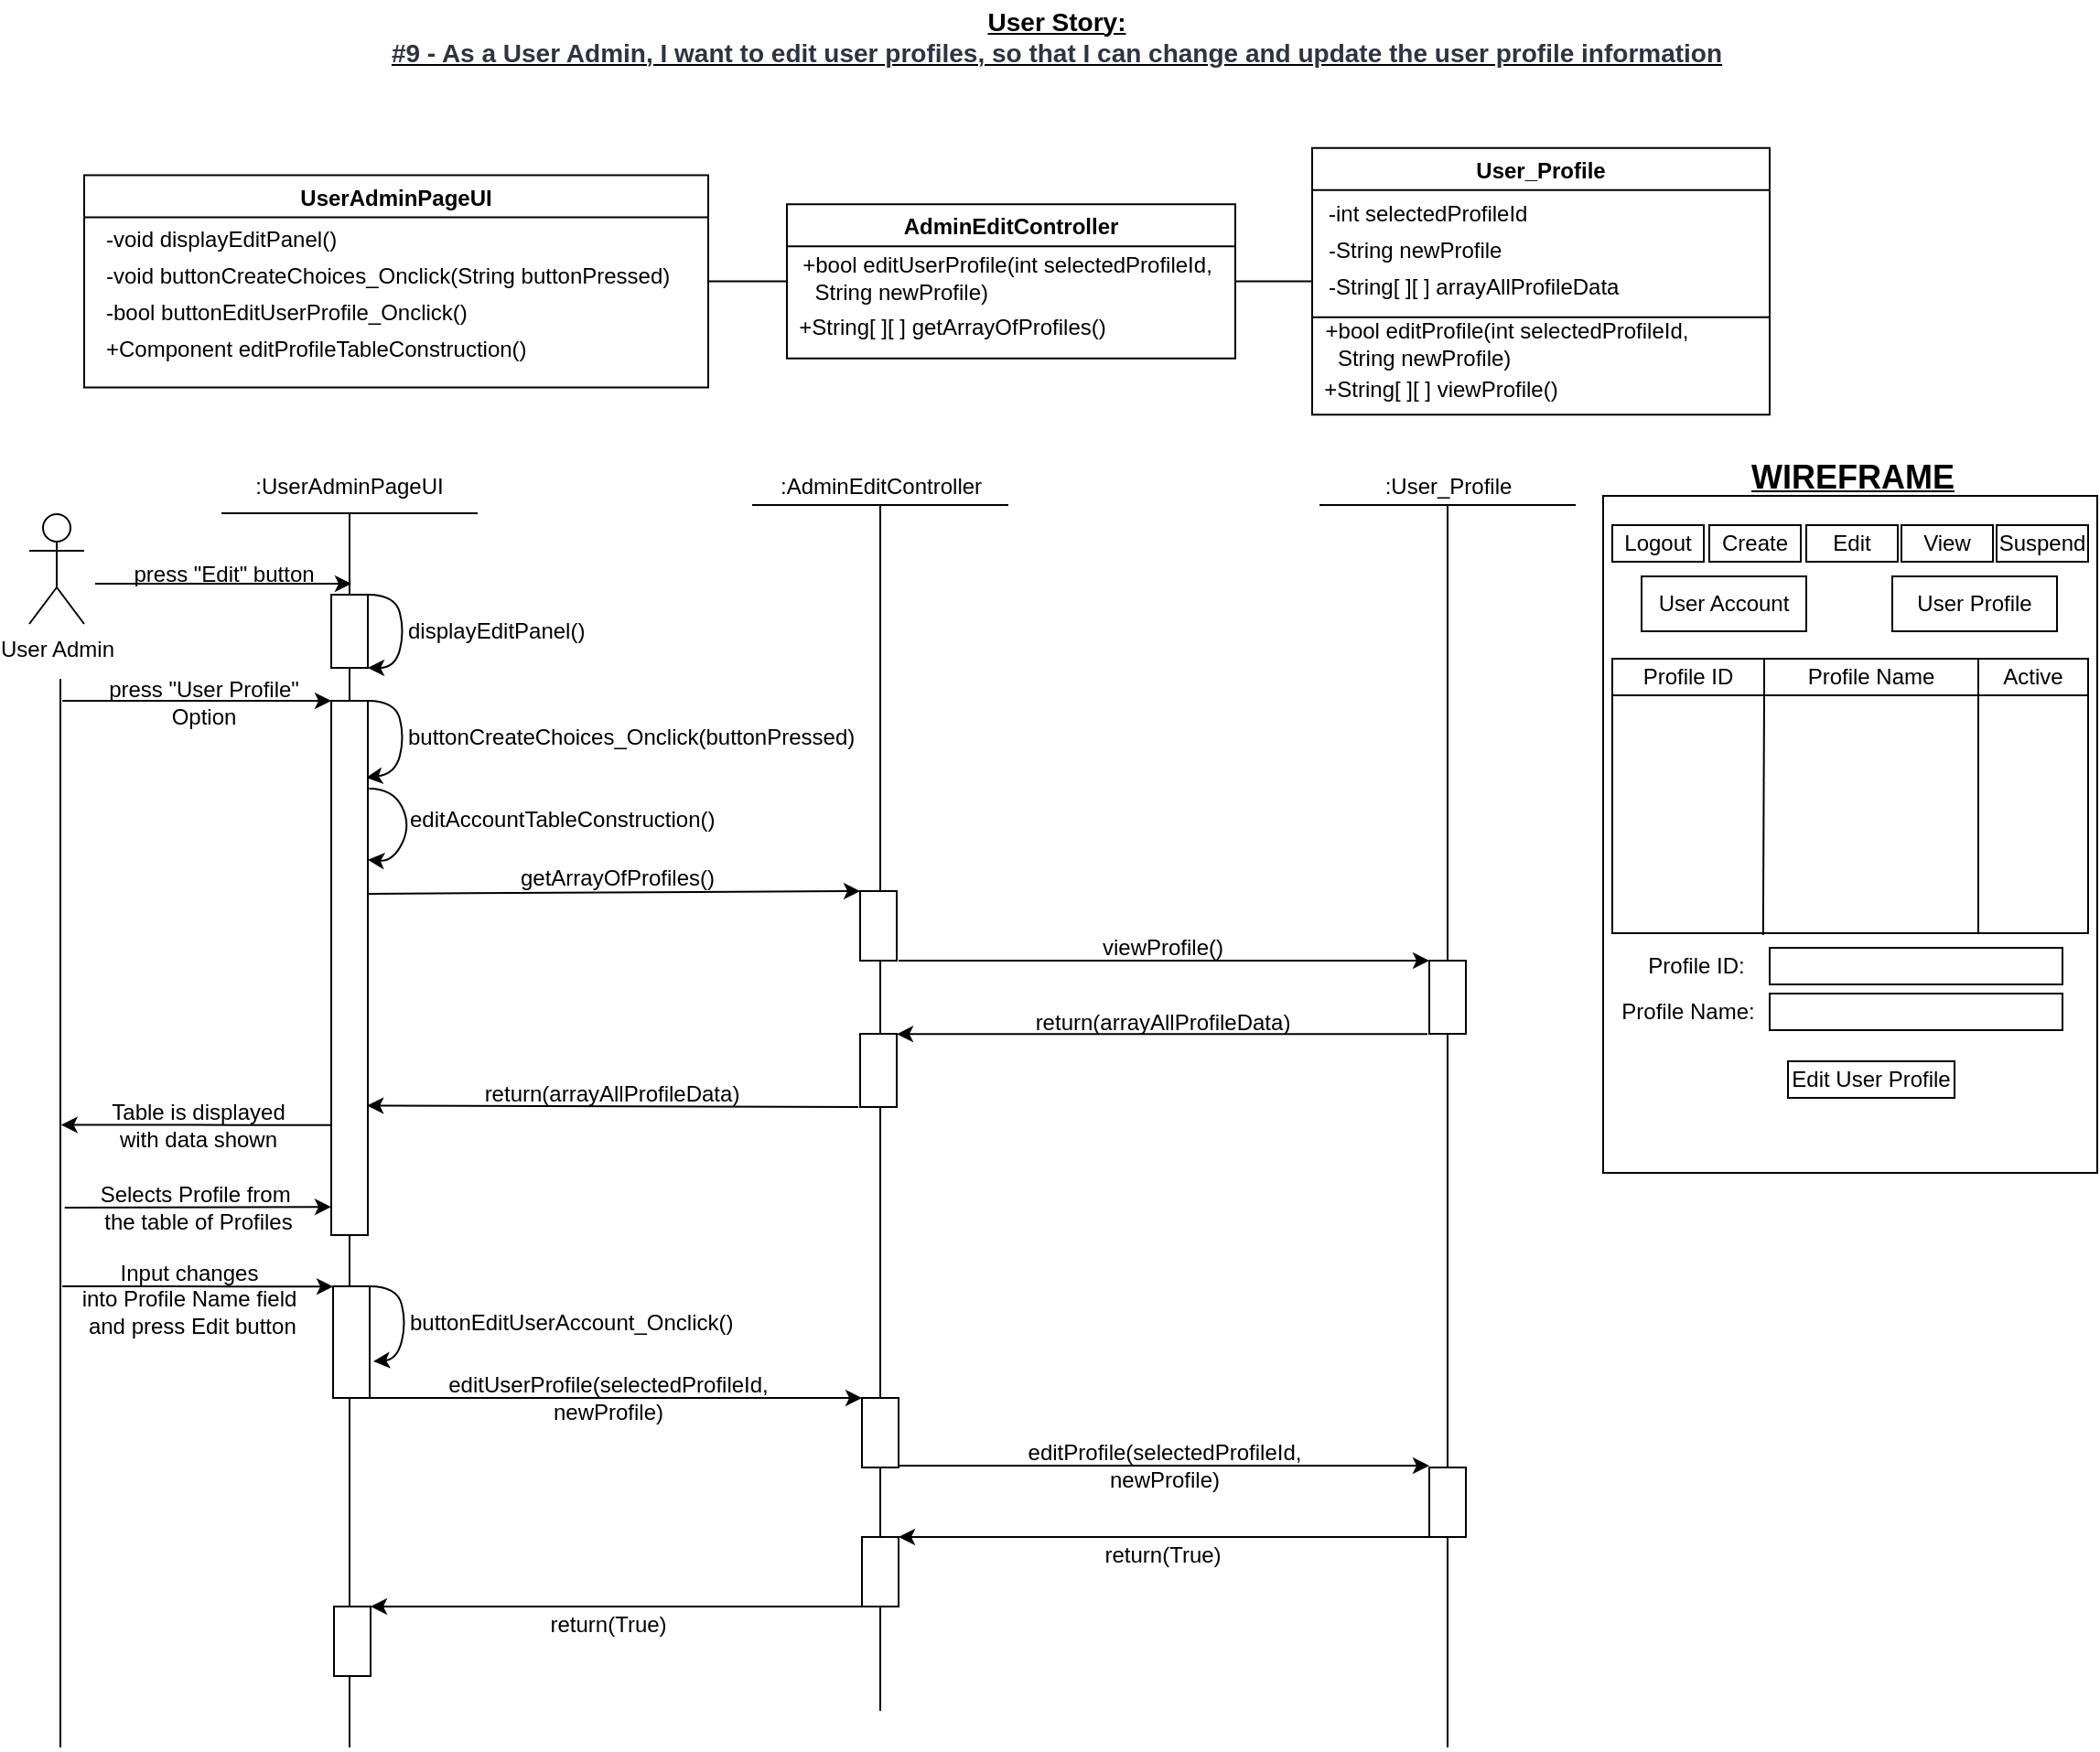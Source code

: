 <mxfile version="17.4.2" type="device"><diagram id="1YwtTbQ3Z7pTjlXF4-N0" name="Page-1"><mxGraphModel dx="1342" dy="905" grid="1" gridSize="10" guides="1" tooltips="1" connect="1" arrows="1" fold="1" page="1" pageScale="1" pageWidth="1169" pageHeight="827" math="0" shadow="0"><root><mxCell id="0"/><mxCell id="1" parent="0"/><mxCell id="haLUxBjH6cShnl7Ug6Ql-109" value="" style="rounded=0;whiteSpace=wrap;html=1;" parent="1" vertex="1"><mxGeometry x="882" y="296" width="270" height="370" as="geometry"/></mxCell><mxCell id="3snV8VC3OuR5L-uNEUc_-36" value="" style="rounded=0;whiteSpace=wrap;html=1;labelBackgroundColor=#FFFFFF;fillColor=none;" parent="1" vertex="1"><mxGeometry x="887" y="385" width="260" height="150" as="geometry"/></mxCell><mxCell id="haLUxBjH6cShnl7Ug6Ql-2" value="UserAdminPageUI" style="swimlane;" parent="1" vertex="1"><mxGeometry x="52" y="120.75" width="341" height="116" as="geometry"/></mxCell><mxCell id="haLUxBjH6cShnl7Ug6Ql-16" value="-void displayEditPanel()" style="text;html=1;align=left;verticalAlign=middle;resizable=0;points=[];autosize=1;strokeColor=none;fillColor=none;" parent="haLUxBjH6cShnl7Ug6Ql-2" vertex="1"><mxGeometry x="10" y="24.75" width="140" height="20" as="geometry"/></mxCell><mxCell id="haLUxBjH6cShnl7Ug6Ql-19" value="+Component editProfileTableConstruction()" style="text;html=1;align=left;verticalAlign=middle;resizable=0;points=[];autosize=1;strokeColor=none;fillColor=none;" parent="haLUxBjH6cShnl7Ug6Ql-2" vertex="1"><mxGeometry x="10" y="84.75" width="250" height="20" as="geometry"/></mxCell><mxCell id="haLUxBjH6cShnl7Ug6Ql-8" value="-void buttonCreateChoices_Onclick(String buttonPressed)" style="text;html=1;align=left;verticalAlign=middle;resizable=0;points=[];autosize=1;strokeColor=none;fillColor=none;" parent="haLUxBjH6cShnl7Ug6Ql-2" vertex="1"><mxGeometry x="10" y="44.75" width="320" height="20" as="geometry"/></mxCell><mxCell id="5boBGRs_CYiOxULvytWP-1" value="-bool buttonEditUserProfile_Onclick()" style="text;html=1;align=left;verticalAlign=middle;resizable=0;points=[];autosize=1;strokeColor=none;fillColor=none;" parent="haLUxBjH6cShnl7Ug6Ql-2" vertex="1"><mxGeometry x="10" y="64.75" width="210" height="20" as="geometry"/></mxCell><mxCell id="haLUxBjH6cShnl7Ug6Ql-3" value="AdminEditController" style="swimlane;startSize=23;" parent="1" vertex="1"><mxGeometry x="436" y="136.62" width="245" height="84.25" as="geometry"/></mxCell><mxCell id="haLUxBjH6cShnl7Ug6Ql-6" value="&lt;div style=&quot;text-align: left&quot;&gt;&lt;span&gt;+bool editUserProfile(&lt;/span&gt;&lt;span&gt;int selectedProfileId,&lt;/span&gt;&lt;/div&gt;&lt;div style=&quot;text-align: left&quot;&gt;&lt;span&gt;&amp;nbsp; String newProfile&lt;/span&gt;&lt;span&gt;)&lt;/span&gt;&lt;/div&gt;" style="text;html=1;align=center;verticalAlign=middle;resizable=0;points=[];autosize=1;strokeColor=none;fillColor=none;" parent="haLUxBjH6cShnl7Ug6Ql-3" vertex="1"><mxGeometry y="25.25" width="240" height="30" as="geometry"/></mxCell><mxCell id="LX7pltbs_5qKsJnEepeX-21" value="&lt;div style=&quot;text-align: left&quot;&gt;&lt;span&gt;+String[ ][ ] getArrayOfProfiles()&lt;/span&gt;&lt;/div&gt;" style="text;html=1;align=center;verticalAlign=middle;resizable=0;points=[];autosize=1;strokeColor=none;fillColor=none;" vertex="1" parent="haLUxBjH6cShnl7Ug6Ql-3"><mxGeometry y="57.13" width="180" height="20" as="geometry"/></mxCell><mxCell id="haLUxBjH6cShnl7Ug6Ql-4" value="User_Profile" style="swimlane;" parent="1" vertex="1"><mxGeometry x="723" y="105.88" width="250" height="145.75" as="geometry"/></mxCell><mxCell id="haLUxBjH6cShnl7Ug6Ql-22" value="-String newProfile" style="text;html=1;align=left;verticalAlign=middle;resizable=0;points=[];autosize=1;strokeColor=none;fillColor=none;" parent="haLUxBjH6cShnl7Ug6Ql-4" vertex="1"><mxGeometry x="7" y="46" width="110" height="20" as="geometry"/></mxCell><mxCell id="haLUxBjH6cShnl7Ug6Ql-23" value="" style="endArrow=none;html=1;rounded=0;" parent="haLUxBjH6cShnl7Ug6Ql-4" edge="1"><mxGeometry width="50" height="50" relative="1" as="geometry"><mxPoint y="92.5" as="sourcePoint"/><mxPoint x="250" y="92.5" as="targetPoint"/></mxGeometry></mxCell><mxCell id="3snV8VC3OuR5L-uNEUc_-46" value="&lt;div style=&quot;text-align: left&quot;&gt;&lt;span&gt;+bool editProfile(int selectedProfileId,&lt;/span&gt;&lt;/div&gt;&lt;div style=&quot;text-align: left&quot;&gt;&lt;span&gt;&amp;nbsp; String newProfile&lt;/span&gt;&lt;span&gt;)&lt;/span&gt;&lt;/div&gt;" style="text;html=1;align=center;verticalAlign=middle;resizable=0;points=[];autosize=1;strokeColor=none;fillColor=none;" parent="haLUxBjH6cShnl7Ug6Ql-4" vertex="1"><mxGeometry x="1" y="92.5" width="210" height="30" as="geometry"/></mxCell><mxCell id="3snV8VC3OuR5L-uNEUc_-48" value="-int selectedProfileId" style="text;html=1;align=left;verticalAlign=middle;resizable=0;points=[];autosize=1;strokeColor=none;fillColor=none;" parent="haLUxBjH6cShnl7Ug6Ql-4" vertex="1"><mxGeometry x="7" y="26" width="120" height="20" as="geometry"/></mxCell><mxCell id="LX7pltbs_5qKsJnEepeX-19" value="-String[ ][ ] arrayAllProfileData" style="text;html=1;align=left;verticalAlign=middle;resizable=0;points=[];autosize=1;strokeColor=none;fillColor=none;" vertex="1" parent="haLUxBjH6cShnl7Ug6Ql-4"><mxGeometry x="7" y="66.25" width="170" height="20" as="geometry"/></mxCell><mxCell id="LX7pltbs_5qKsJnEepeX-22" value="&lt;div style=&quot;text-align: left&quot;&gt;+String[ ][ ] viewProfile()&lt;/div&gt;" style="text;html=1;align=center;verticalAlign=middle;resizable=0;points=[];autosize=1;strokeColor=none;fillColor=none;" vertex="1" parent="haLUxBjH6cShnl7Ug6Ql-4"><mxGeometry y="122.5" width="140" height="20" as="geometry"/></mxCell><mxCell id="haLUxBjH6cShnl7Ug6Ql-25" value="" style="endArrow=none;html=1;rounded=0;exitX=1;exitY=0.5;exitDx=0;exitDy=0;entryX=0;entryY=0.5;entryDx=0;entryDy=0;" parent="1" source="haLUxBjH6cShnl7Ug6Ql-2" target="haLUxBjH6cShnl7Ug6Ql-3" edge="1"><mxGeometry width="50" height="50" relative="1" as="geometry"><mxPoint x="567" y="406" as="sourcePoint"/><mxPoint x="617" y="356" as="targetPoint"/></mxGeometry></mxCell><mxCell id="haLUxBjH6cShnl7Ug6Ql-26" value="" style="endArrow=none;html=1;rounded=0;entryX=0;entryY=0.5;entryDx=0;entryDy=0;exitX=1;exitY=0.5;exitDx=0;exitDy=0;" parent="1" source="haLUxBjH6cShnl7Ug6Ql-3" target="haLUxBjH6cShnl7Ug6Ql-4" edge="1"><mxGeometry width="50" height="50" relative="1" as="geometry"><mxPoint x="567" y="226" as="sourcePoint"/><mxPoint x="567" y="256" as="targetPoint"/></mxGeometry></mxCell><mxCell id="haLUxBjH6cShnl7Ug6Ql-70" style="edgeStyle=orthogonalEdgeStyle;rounded=0;orthogonalLoop=1;jettySize=auto;html=1;entryX=0;entryY=0;entryDx=0;entryDy=0;" parent="1" edge="1"><mxGeometry relative="1" as="geometry"><mxPoint x="198" y="344" as="targetPoint"/><Array as="points"><mxPoint x="108" y="344"/><mxPoint x="108" y="344"/></Array><mxPoint x="58" y="344" as="sourcePoint"/></mxGeometry></mxCell><mxCell id="haLUxBjH6cShnl7Ug6Ql-27" value="User Admin" style="shape=umlActor;verticalLabelPosition=bottom;verticalAlign=top;html=1;outlineConnect=0;" parent="1" vertex="1"><mxGeometry x="22" y="306" width="30" height="60" as="geometry"/></mxCell><mxCell id="haLUxBjH6cShnl7Ug6Ql-29" value=":UserAdminPageUI" style="text;html=1;strokeColor=none;fillColor=none;align=center;verticalAlign=middle;whiteSpace=wrap;rounded=0;" parent="1" vertex="1"><mxGeometry x="167" y="276" width="60" height="30" as="geometry"/></mxCell><mxCell id="haLUxBjH6cShnl7Ug6Ql-30" value=":AdminEditController" style="text;html=1;align=center;verticalAlign=middle;resizable=0;points=[];autosize=1;strokeColor=none;fillColor=none;" parent="1" vertex="1"><mxGeometry x="422" y="281" width="130" height="20" as="geometry"/></mxCell><mxCell id="haLUxBjH6cShnl7Ug6Ql-31" value=":User_Profile" style="text;html=1;align=center;verticalAlign=middle;resizable=0;points=[];autosize=1;strokeColor=none;fillColor=none;" parent="1" vertex="1"><mxGeometry x="757" y="281" width="80" height="20" as="geometry"/></mxCell><mxCell id="haLUxBjH6cShnl7Ug6Ql-32" value="" style="endArrow=none;html=1;rounded=0;" parent="1" edge="1"><mxGeometry width="50" height="50" relative="1" as="geometry"><mxPoint x="127" y="305.52" as="sourcePoint"/><mxPoint x="267" y="305.52" as="targetPoint"/></mxGeometry></mxCell><mxCell id="haLUxBjH6cShnl7Ug6Ql-33" value="" style="endArrow=none;html=1;rounded=0;" parent="1" edge="1"><mxGeometry width="50" height="50" relative="1" as="geometry"><mxPoint x="417" y="301" as="sourcePoint"/><mxPoint x="557" y="301" as="targetPoint"/></mxGeometry></mxCell><mxCell id="haLUxBjH6cShnl7Ug6Ql-34" value="" style="endArrow=none;html=1;rounded=0;" parent="1" edge="1"><mxGeometry width="50" height="50" relative="1" as="geometry"><mxPoint x="727" y="301" as="sourcePoint"/><mxPoint x="867" y="301" as="targetPoint"/></mxGeometry></mxCell><mxCell id="haLUxBjH6cShnl7Ug6Ql-48" value="" style="endArrow=none;html=1;rounded=0;startArrow=none;entryX=0.5;entryY=1;entryDx=0;entryDy=0;entryPerimeter=0;" parent="1" source="3snV8VC3OuR5L-uNEUc_-21" target="haLUxBjH6cShnl7Ug6Ql-30" edge="1"><mxGeometry width="50" height="50" relative="1" as="geometry"><mxPoint x="487" y="1306" as="sourcePoint"/><mxPoint x="485" y="296" as="targetPoint"/></mxGeometry></mxCell><mxCell id="haLUxBjH6cShnl7Ug6Ql-57" value="" style="endArrow=none;html=1;rounded=0;entryX=0.5;entryY=0.982;entryDx=0;entryDy=0;entryPerimeter=0;" parent="1" target="haLUxBjH6cShnl7Ug6Ql-31" edge="1"><mxGeometry width="50" height="50" relative="1" as="geometry"><mxPoint x="797" y="980" as="sourcePoint"/><mxPoint x="797" y="306" as="targetPoint"/></mxGeometry></mxCell><mxCell id="haLUxBjH6cShnl7Ug6Ql-110" value="Logout" style="rounded=0;whiteSpace=wrap;html=1;" parent="1" vertex="1"><mxGeometry x="887" y="312" width="50" height="20" as="geometry"/></mxCell><mxCell id="haLUxBjH6cShnl7Ug6Ql-111" value="Create" style="rounded=0;whiteSpace=wrap;html=1;" parent="1" vertex="1"><mxGeometry x="940" y="312" width="50" height="20" as="geometry"/></mxCell><mxCell id="haLUxBjH6cShnl7Ug6Ql-112" value="Edit&lt;span style=&quot;color: rgba(0 , 0 , 0 , 0) ; font-family: monospace ; font-size: 0px&quot;&gt;%3CmxGraphModel%3E%3Croot%3E%3CmxCell%20id%3D%220%22%2F%3E%3CmxCell%20id%3D%221%22%20parent%3D%220%22%2F%3E%3CmxCell%20id%3D%222%22%20value%3D%22Create%22%20style%3D%22rounded%3D0%3BwhiteSpace%3Dwrap%3Bhtml%3D1%3B%22%20vertex%3D%221%22%20parent%3D%221%22%3E%3CmxGeometry%20x%3D%22966%22%20y%3D%2246%22%20width%3D%2270%22%20height%3D%2220%22%20as%3D%22geometry%22%2F%3E%3C%2FmxCell%3E%3C%2Froot%3E%3C%2FmxGraphModel%3E&lt;/span&gt;" style="rounded=0;whiteSpace=wrap;html=1;" parent="1" vertex="1"><mxGeometry x="993" y="312" width="50" height="20" as="geometry"/></mxCell><mxCell id="haLUxBjH6cShnl7Ug6Ql-115" value="View" style="rounded=0;whiteSpace=wrap;html=1;" parent="1" vertex="1"><mxGeometry x="1045" y="312" width="50" height="20" as="geometry"/></mxCell><mxCell id="haLUxBjH6cShnl7Ug6Ql-116" value="Suspend" style="rounded=0;whiteSpace=wrap;html=1;" parent="1" vertex="1"><mxGeometry x="1097" y="312" width="50" height="20" as="geometry"/></mxCell><mxCell id="haLUxBjH6cShnl7Ug6Ql-117" value="Profile ID:" style="text;html=1;strokeColor=none;fillColor=none;align=center;verticalAlign=middle;whiteSpace=wrap;rounded=0;" parent="1" vertex="1"><mxGeometry x="903" y="538" width="60" height="30" as="geometry"/></mxCell><mxCell id="haLUxBjH6cShnl7Ug6Ql-118" value="Profile Name:" style="text;html=1;strokeColor=none;fillColor=none;align=center;verticalAlign=middle;whiteSpace=wrap;rounded=0;" parent="1" vertex="1"><mxGeometry x="887" y="563" width="83" height="30" as="geometry"/></mxCell><mxCell id="haLUxBjH6cShnl7Ug6Ql-119" value="" style="rounded=0;whiteSpace=wrap;html=1;" parent="1" vertex="1"><mxGeometry x="973" y="543" width="160" height="20" as="geometry"/></mxCell><mxCell id="haLUxBjH6cShnl7Ug6Ql-120" value="" style="rounded=0;whiteSpace=wrap;html=1;" parent="1" vertex="1"><mxGeometry x="973" y="568" width="160" height="20" as="geometry"/></mxCell><mxCell id="haLUxBjH6cShnl7Ug6Ql-123" value="Edit User Profile" style="rounded=0;whiteSpace=wrap;html=1;" parent="1" vertex="1"><mxGeometry x="983" y="605" width="91" height="20" as="geometry"/></mxCell><mxCell id="haLUxBjH6cShnl7Ug6Ql-124" value="&lt;b&gt;&lt;u&gt;&lt;font style=&quot;font-size: 18px&quot;&gt;WIREFRAME&lt;/font&gt;&lt;/u&gt;&lt;/b&gt;" style="text;html=1;align=center;verticalAlign=middle;resizable=0;points=[];autosize=1;strokeColor=none;fillColor=none;" parent="1" vertex="1"><mxGeometry x="953" y="276" width="130" height="20" as="geometry"/></mxCell><mxCell id="wWWZvd4En1-HustH4XMh-6" value="press &quot;Edit&quot; button" style="text;html=1;align=center;verticalAlign=middle;resizable=0;points=[];autosize=1;strokeColor=none;fillColor=none;" parent="1" vertex="1"><mxGeometry x="73" y="329" width="110" height="20" as="geometry"/></mxCell><mxCell id="wWWZvd4En1-HustH4XMh-27" value="" style="endArrow=none;html=1;rounded=0;fontSize=17;" parent="1" edge="1"><mxGeometry width="50" height="50" relative="1" as="geometry"><mxPoint x="197" y="980" as="sourcePoint"/><mxPoint x="197" y="306" as="targetPoint"/></mxGeometry></mxCell><mxCell id="3snV8VC3OuR5L-uNEUc_-1" value="" style="curved=1;endArrow=classic;html=1;rounded=0;entryX=1;entryY=1;entryDx=0;entryDy=0;exitX=1;exitY=0;exitDx=0;exitDy=0;" parent="1" source="3snV8VC3OuR5L-uNEUc_-2" target="3snV8VC3OuR5L-uNEUc_-2" edge="1"><mxGeometry width="50" height="50" relative="1" as="geometry"><mxPoint x="202" y="410" as="sourcePoint"/><mxPoint x="252" y="360" as="targetPoint"/><Array as="points"><mxPoint x="222" y="350"/><mxPoint x="227" y="370"/><mxPoint x="222" y="390"/></Array></mxGeometry></mxCell><mxCell id="3snV8VC3OuR5L-uNEUc_-2" value="" style="rounded=0;whiteSpace=wrap;html=1;" parent="1" vertex="1"><mxGeometry x="187" y="350" width="20" height="40" as="geometry"/></mxCell><mxCell id="3snV8VC3OuR5L-uNEUc_-6" value="displayEditPanel()" style="text;html=1;align=left;verticalAlign=middle;resizable=0;points=[];autosize=1;strokeColor=none;fillColor=none;" parent="1" vertex="1"><mxGeometry x="227" y="360" width="110" height="20" as="geometry"/></mxCell><mxCell id="3snV8VC3OuR5L-uNEUc_-7" style="edgeStyle=orthogonalEdgeStyle;rounded=0;orthogonalLoop=1;jettySize=auto;html=1;entryX=-0.043;entryY=0.372;entryDx=0;entryDy=0;entryPerimeter=0;" parent="1" edge="1"><mxGeometry relative="1" as="geometry"><mxPoint x="187" y="684.624" as="targetPoint"/><Array as="points"><mxPoint x="186.86" y="685"/></Array><mxPoint x="41.36" y="685" as="sourcePoint"/></mxGeometry></mxCell><mxCell id="3snV8VC3OuR5L-uNEUc_-8" value="Selects Profile from&amp;nbsp;&lt;br&gt;the table of Profiles" style="text;html=1;align=center;verticalAlign=middle;resizable=0;points=[];autosize=1;strokeColor=none;fillColor=none;" parent="1" vertex="1"><mxGeometry x="54.36" y="670" width="120" height="30" as="geometry"/></mxCell><mxCell id="3snV8VC3OuR5L-uNEUc_-10" value="" style="curved=1;endArrow=classic;html=1;rounded=0;exitX=1;exitY=0;exitDx=0;exitDy=0;entryX=1.017;entryY=0.318;entryDx=0;entryDy=0;entryPerimeter=0;" parent="1" edge="1"><mxGeometry width="50" height="50" relative="1" as="geometry"><mxPoint x="207.66" y="456" as="sourcePoint"/><mxPoint x="207.0" y="494.856" as="targetPoint"/><Array as="points"><mxPoint x="220.66" y="456"/><mxPoint x="230.66" y="476"/><mxPoint x="220.66" y="496"/></Array></mxGeometry></mxCell><mxCell id="3snV8VC3OuR5L-uNEUc_-12" value="editAccountTableConstruction()" style="text;html=1;align=left;verticalAlign=middle;resizable=0;points=[];autosize=1;strokeColor=none;fillColor=none;" parent="1" vertex="1"><mxGeometry x="227.66" y="463" width="180" height="20" as="geometry"/></mxCell><mxCell id="3snV8VC3OuR5L-uNEUc_-13" style="edgeStyle=orthogonalEdgeStyle;rounded=0;orthogonalLoop=1;jettySize=auto;html=1;entryX=0;entryY=0;entryDx=0;entryDy=0;" parent="1" edge="1"><mxGeometry relative="1" as="geometry"><mxPoint x="188" y="728.18" as="targetPoint"/><Array as="points"><mxPoint x="98" y="728"/></Array><mxPoint x="40" y="728" as="sourcePoint"/></mxGeometry></mxCell><mxCell id="3snV8VC3OuR5L-uNEUc_-14" value="Input changes&lt;br&gt;into Profile Name field&lt;br&gt;&amp;nbsp;and press Edit button" style="text;html=1;align=center;verticalAlign=middle;resizable=0;points=[];autosize=1;strokeColor=none;fillColor=none;" parent="1" vertex="1"><mxGeometry x="43.5" y="710" width="130" height="50" as="geometry"/></mxCell><mxCell id="3snV8VC3OuR5L-uNEUc_-15" value="" style="curved=1;endArrow=classic;html=1;rounded=0;exitX=1;exitY=0;exitDx=0;exitDy=0;" parent="1" source="3snV8VC3OuR5L-uNEUc_-16" edge="1"><mxGeometry width="50" height="50" relative="1" as="geometry"><mxPoint x="203" y="788" as="sourcePoint"/><mxPoint x="210" y="769" as="targetPoint"/><Array as="points"><mxPoint x="223" y="728"/><mxPoint x="228" y="748"/><mxPoint x="223" y="768"/></Array></mxGeometry></mxCell><mxCell id="3snV8VC3OuR5L-uNEUc_-16" value="" style="rounded=0;whiteSpace=wrap;html=1;" parent="1" vertex="1"><mxGeometry x="188" y="728" width="20" height="61" as="geometry"/></mxCell><mxCell id="3snV8VC3OuR5L-uNEUc_-17" value="buttonEditUserAccount_Onclick()" style="text;html=1;align=left;verticalAlign=middle;resizable=0;points=[];autosize=1;strokeColor=none;fillColor=none;" parent="1" vertex="1"><mxGeometry x="228" y="738" width="190" height="20" as="geometry"/></mxCell><mxCell id="3snV8VC3OuR5L-uNEUc_-19" value="" style="endArrow=classic;html=1;rounded=0;" parent="1" edge="1"><mxGeometry width="50" height="50" relative="1" as="geometry"><mxPoint x="205" y="789.0" as="sourcePoint"/><mxPoint x="477" y="789" as="targetPoint"/></mxGeometry></mxCell><mxCell id="3snV8VC3OuR5L-uNEUc_-20" value="editUserProfile(selectedProfileId,&lt;br&gt;newProfile)" style="text;html=1;align=center;verticalAlign=middle;resizable=0;points=[];autosize=1;strokeColor=none;fillColor=none;" parent="1" vertex="1"><mxGeometry x="243" y="774.0" width="190" height="30" as="geometry"/></mxCell><mxCell id="3snV8VC3OuR5L-uNEUc_-21" value="" style="rounded=0;whiteSpace=wrap;html=1;" parent="1" vertex="1"><mxGeometry x="477" y="789" width="20" height="38" as="geometry"/></mxCell><mxCell id="3snV8VC3OuR5L-uNEUc_-22" value="" style="endArrow=none;html=1;rounded=0;startArrow=none;entryX=0.5;entryY=1;entryDx=0;entryDy=0;entryPerimeter=0;" parent="1" target="3snV8VC3OuR5L-uNEUc_-21" edge="1"><mxGeometry width="50" height="50" relative="1" as="geometry"><mxPoint x="487" y="960" as="sourcePoint"/><mxPoint x="487" y="275" as="targetPoint"/></mxGeometry></mxCell><mxCell id="3snV8VC3OuR5L-uNEUc_-23" value="" style="endArrow=classic;html=1;rounded=0;entryX=0;entryY=0;entryDx=0;entryDy=0;" parent="1" edge="1"><mxGeometry width="50" height="50" relative="1" as="geometry"><mxPoint x="497" y="826.0" as="sourcePoint"/><mxPoint x="787" y="826" as="targetPoint"/></mxGeometry></mxCell><mxCell id="3snV8VC3OuR5L-uNEUc_-24" value="editProfile(selectedProfileId,&lt;br&gt;newProfile)" style="text;html=1;align=center;verticalAlign=middle;resizable=0;points=[];autosize=1;strokeColor=none;fillColor=none;" parent="1" vertex="1"><mxGeometry x="562" y="811" width="160" height="30" as="geometry"/></mxCell><mxCell id="3snV8VC3OuR5L-uNEUc_-25" value="" style="rounded=0;whiteSpace=wrap;html=1;" parent="1" vertex="1"><mxGeometry x="787" y="827" width="20" height="38" as="geometry"/></mxCell><mxCell id="3snV8VC3OuR5L-uNEUc_-27" value="" style="endArrow=classic;html=1;rounded=0;exitX=0;exitY=1;exitDx=0;exitDy=0;entryX=1;entryY=0;entryDx=0;entryDy=0;" parent="1" source="3snV8VC3OuR5L-uNEUc_-25" target="3snV8VC3OuR5L-uNEUc_-28" edge="1"><mxGeometry width="50" height="50" relative="1" as="geometry"><mxPoint x="496" y="1061" as="sourcePoint"/><mxPoint x="517" y="1101" as="targetPoint"/></mxGeometry></mxCell><mxCell id="3snV8VC3OuR5L-uNEUc_-28" value="" style="rounded=0;whiteSpace=wrap;html=1;" parent="1" vertex="1"><mxGeometry x="477" y="865" width="20" height="38" as="geometry"/></mxCell><mxCell id="3snV8VC3OuR5L-uNEUc_-29" value="return(True)" style="text;html=1;align=center;verticalAlign=middle;resizable=0;points=[];autosize=1;strokeColor=none;fillColor=none;" parent="1" vertex="1"><mxGeometry x="601" y="865" width="80" height="20" as="geometry"/></mxCell><mxCell id="3snV8VC3OuR5L-uNEUc_-31" value="" style="endArrow=classic;html=1;rounded=0;exitX=0;exitY=1;exitDx=0;exitDy=0;entryX=1;entryY=0;entryDx=0;entryDy=0;" parent="1" source="3snV8VC3OuR5L-uNEUc_-28" target="3snV8VC3OuR5L-uNEUc_-33" edge="1"><mxGeometry width="50" height="50" relative="1" as="geometry"><mxPoint x="467" y="1081" as="sourcePoint"/><mxPoint x="217" y="1078" as="targetPoint"/></mxGeometry></mxCell><mxCell id="3snV8VC3OuR5L-uNEUc_-32" value="return(True)" style="text;html=1;align=center;verticalAlign=middle;resizable=0;points=[];autosize=1;strokeColor=none;fillColor=none;" parent="1" vertex="1"><mxGeometry x="298" y="903" width="80" height="20" as="geometry"/></mxCell><mxCell id="3snV8VC3OuR5L-uNEUc_-33" value="" style="rounded=0;whiteSpace=wrap;html=1;" parent="1" vertex="1"><mxGeometry x="188.5" y="903" width="20" height="38" as="geometry"/></mxCell><mxCell id="3snV8VC3OuR5L-uNEUc_-39" value="Profile ID" style="text;html=1;strokeColor=default;fillColor=none;align=center;verticalAlign=middle;whiteSpace=wrap;rounded=0;labelBackgroundColor=#FFFFFF;" parent="1" vertex="1"><mxGeometry x="887" y="385" width="83" height="20" as="geometry"/></mxCell><mxCell id="3snV8VC3OuR5L-uNEUc_-40" value="Profile Name" style="text;html=1;strokeColor=default;fillColor=none;align=center;verticalAlign=middle;whiteSpace=wrap;rounded=0;labelBackgroundColor=#FFFFFF;" parent="1" vertex="1"><mxGeometry x="970" y="385" width="117" height="20" as="geometry"/></mxCell><mxCell id="3snV8VC3OuR5L-uNEUc_-42" value="Active" style="text;html=1;strokeColor=default;fillColor=none;align=center;verticalAlign=middle;whiteSpace=wrap;rounded=0;labelBackgroundColor=#FFFFFF;" parent="1" vertex="1"><mxGeometry x="1087" y="385" width="60" height="20" as="geometry"/></mxCell><mxCell id="3snV8VC3OuR5L-uNEUc_-43" value="" style="endArrow=none;html=1;rounded=0;entryX=0;entryY=1;entryDx=0;entryDy=0;exitX=0.317;exitY=1.007;exitDx=0;exitDy=0;exitPerimeter=0;" parent="1" source="3snV8VC3OuR5L-uNEUc_-36" target="3snV8VC3OuR5L-uNEUc_-40" edge="1"><mxGeometry width="50" height="50" relative="1" as="geometry"><mxPoint x="947" y="535" as="sourcePoint"/><mxPoint x="953" y="429.17" as="targetPoint"/></mxGeometry></mxCell><mxCell id="3snV8VC3OuR5L-uNEUc_-45" value="" style="endArrow=none;html=1;rounded=0;entryX=0;entryY=1;entryDx=0;entryDy=0;" parent="1" edge="1"><mxGeometry width="50" height="50" relative="1" as="geometry"><mxPoint x="1087.0" y="535" as="sourcePoint"/><mxPoint x="1087.0" y="405" as="targetPoint"/></mxGeometry></mxCell><mxCell id="eKWEOXIC-5w6nnSlljw1-1" value="&lt;b&gt;&lt;u&gt;&lt;font style=&quot;font-size: 14px&quot;&gt;User Story:&lt;/font&gt;&lt;br&gt;&lt;/u&gt;&lt;/b&gt;&lt;b&gt;&lt;u&gt;&lt;span style=&quot;color: rgb(46 , 52 , 64) ; font-size: 14px ; background-color: rgb(255 , 255 , 255)&quot;&gt;#9 - As a User Admin, I want to edit user profiles, so that I can change and update the user profile information&lt;/span&gt;&lt;/u&gt;&lt;/b&gt;&lt;b&gt;&lt;u&gt;&lt;span style=&quot;color: rgb(46 , 52 , 64) ; font-family: , &amp;#34;arial&amp;#34; , &amp;#34;helvetica&amp;#34; , sans-serif ; font-size: 14px ; background-color: rgb(255 , 255 , 255)&quot;&gt;&lt;br&gt;&lt;/span&gt;&lt;/u&gt;&lt;/b&gt;" style="text;html=1;align=center;verticalAlign=middle;resizable=0;points=[];autosize=1;strokeColor=none;fillColor=none;" parent="1" vertex="1"><mxGeometry x="213" y="25" width="740" height="40" as="geometry"/></mxCell><mxCell id="5boBGRs_CYiOxULvytWP-2" style="edgeStyle=orthogonalEdgeStyle;rounded=0;orthogonalLoop=1;jettySize=auto;html=1;entryX=0;entryY=0;entryDx=0;entryDy=0;" parent="1" target="5boBGRs_CYiOxULvytWP-9" edge="1"><mxGeometry relative="1" as="geometry"><mxPoint x="187" y="409" as="targetPoint"/><Array as="points"><mxPoint x="150" y="408"/><mxPoint x="150" y="408"/></Array><mxPoint x="40" y="408" as="sourcePoint"/></mxGeometry></mxCell><mxCell id="5boBGRs_CYiOxULvytWP-3" value="press &quot;User Profile&quot;&lt;br&gt;Option" style="text;html=1;align=center;verticalAlign=middle;resizable=0;points=[];autosize=1;strokeColor=none;fillColor=none;" parent="1" vertex="1"><mxGeometry x="57" y="394" width="120" height="30" as="geometry"/></mxCell><mxCell id="5boBGRs_CYiOxULvytWP-6" value="" style="endArrow=none;html=1;rounded=0;" parent="1" edge="1"><mxGeometry width="50" height="50" relative="1" as="geometry"><mxPoint x="39" y="980" as="sourcePoint"/><mxPoint x="39" y="396" as="targetPoint"/></mxGeometry></mxCell><mxCell id="5boBGRs_CYiOxULvytWP-8" value="" style="curved=1;endArrow=classic;html=1;rounded=0;entryX=0.95;entryY=0.144;entryDx=0;entryDy=0;exitX=1;exitY=0;exitDx=0;exitDy=0;entryPerimeter=0;" parent="1" source="5boBGRs_CYiOxULvytWP-9" target="5boBGRs_CYiOxULvytWP-9" edge="1"><mxGeometry width="50" height="50" relative="1" as="geometry"><mxPoint x="202" y="468" as="sourcePoint"/><mxPoint x="252" y="418" as="targetPoint"/><Array as="points"><mxPoint x="222" y="408"/><mxPoint x="227" y="428"/><mxPoint x="222" y="448"/></Array></mxGeometry></mxCell><mxCell id="LX7pltbs_5qKsJnEepeX-24" style="edgeStyle=orthogonalEdgeStyle;rounded=0;orthogonalLoop=1;jettySize=auto;html=1;exitX=0.15;exitY=0.794;exitDx=0;exitDy=0;exitPerimeter=0;" edge="1" parent="1" source="5boBGRs_CYiOxULvytWP-9"><mxGeometry relative="1" as="geometry"><mxPoint x="39.36" y="639.8" as="targetPoint"/><mxPoint x="169.36" y="639.8" as="sourcePoint"/><Array as="points"/></mxGeometry></mxCell><mxCell id="5boBGRs_CYiOxULvytWP-9" value="" style="rounded=0;whiteSpace=wrap;html=1;" parent="1" vertex="1"><mxGeometry x="187" y="408" width="20" height="292" as="geometry"/></mxCell><mxCell id="5boBGRs_CYiOxULvytWP-10" value="buttonCreateChoices_Onclick(buttonPressed)" style="text;html=1;align=left;verticalAlign=middle;resizable=0;points=[];autosize=1;strokeColor=none;fillColor=none;" parent="1" vertex="1"><mxGeometry x="227" y="418" width="260" height="20" as="geometry"/></mxCell><mxCell id="5boBGRs_CYiOxULvytWP-16" value="User Account" style="rounded=0;whiteSpace=wrap;html=1;" parent="1" vertex="1"><mxGeometry x="903" y="340" width="90" height="30" as="geometry"/></mxCell><mxCell id="5boBGRs_CYiOxULvytWP-17" value="User Profile" style="rounded=0;whiteSpace=wrap;html=1;" parent="1" vertex="1"><mxGeometry x="1040" y="340" width="90" height="30" as="geometry"/></mxCell><mxCell id="LX7pltbs_5qKsJnEepeX-7" value="" style="endArrow=classic;html=1;rounded=0;entryX=0;entryY=0;entryDx=0;entryDy=0;exitX=1.015;exitY=0.391;exitDx=0;exitDy=0;exitPerimeter=0;" edge="1" parent="1" target="LX7pltbs_5qKsJnEepeX-8"><mxGeometry width="50" height="50" relative="1" as="geometry"><mxPoint x="207.55" y="513.442" as="sourcePoint"/><mxPoint x="474.25" y="485.83" as="targetPoint"/></mxGeometry></mxCell><mxCell id="LX7pltbs_5qKsJnEepeX-8" value="" style="rounded=0;whiteSpace=wrap;html=1;" vertex="1" parent="1"><mxGeometry x="476" y="512.0" width="20" height="38" as="geometry"/></mxCell><mxCell id="LX7pltbs_5qKsJnEepeX-9" value="" style="endArrow=classic;html=1;rounded=0;exitX=0;exitY=1;exitDx=0;exitDy=0;entryX=0.967;entryY=0.833;entryDx=0;entryDy=0;entryPerimeter=0;" edge="1" parent="1"><mxGeometry width="50" height="50" relative="1" as="geometry"><mxPoint x="475.0" y="630.0" as="sourcePoint"/><mxPoint x="206.59" y="629.246" as="targetPoint"/></mxGeometry></mxCell><mxCell id="LX7pltbs_5qKsJnEepeX-10" value="return(&lt;span style=&quot;text-align: left&quot;&gt;arrayAllProfileData&lt;/span&gt;)" style="text;html=1;align=center;verticalAlign=middle;resizable=0;points=[];autosize=1;strokeColor=none;fillColor=none;" vertex="1" parent="1"><mxGeometry x="265" y="613.0" width="150" height="20" as="geometry"/></mxCell><mxCell id="LX7pltbs_5qKsJnEepeX-11" value="" style="endArrow=classic;html=1;rounded=0;entryX=0;entryY=0;entryDx=0;entryDy=0;" edge="1" parent="1"><mxGeometry width="50" height="50" relative="1" as="geometry"><mxPoint x="497.0" y="550.0" as="sourcePoint"/><mxPoint x="787.0" y="550.0" as="targetPoint"/></mxGeometry></mxCell><mxCell id="LX7pltbs_5qKsJnEepeX-12" value="viewProfile()" style="text;html=1;align=center;verticalAlign=middle;resizable=0;points=[];autosize=1;strokeColor=none;fillColor=none;" vertex="1" parent="1"><mxGeometry x="601" y="533" width="80" height="20" as="geometry"/></mxCell><mxCell id="LX7pltbs_5qKsJnEepeX-13" value="" style="rounded=0;whiteSpace=wrap;html=1;" vertex="1" parent="1"><mxGeometry x="787" y="550" width="20" height="40" as="geometry"/></mxCell><mxCell id="LX7pltbs_5qKsJnEepeX-14" value="" style="endArrow=classic;html=1;rounded=0;exitX=0;exitY=1;exitDx=0;exitDy=0;entryX=1;entryY=0;entryDx=0;entryDy=0;" edge="1" parent="1"><mxGeometry width="50" height="50" relative="1" as="geometry"><mxPoint x="786.0" y="590.17" as="sourcePoint"/><mxPoint x="496.0" y="590.17" as="targetPoint"/></mxGeometry></mxCell><mxCell id="LX7pltbs_5qKsJnEepeX-15" value="&lt;div style=&quot;text-align: left&quot;&gt;&lt;/div&gt;&lt;span style=&quot;text-align: left&quot;&gt;return(arrayAllProfileData&lt;/span&gt;&lt;span style=&quot;text-align: left&quot;&gt;)&lt;/span&gt;&lt;span style=&quot;text-align: left&quot;&gt;&lt;br&gt;&lt;/span&gt;" style="text;html=1;align=center;verticalAlign=middle;resizable=0;points=[];autosize=1;strokeColor=none;fillColor=none;" vertex="1" parent="1"><mxGeometry x="566" y="574.42" width="150" height="20" as="geometry"/></mxCell><mxCell id="LX7pltbs_5qKsJnEepeX-16" value="" style="rounded=0;whiteSpace=wrap;html=1;" vertex="1" parent="1"><mxGeometry x="476" y="590" width="20" height="40" as="geometry"/></mxCell><mxCell id="LX7pltbs_5qKsJnEepeX-17" value="getArrayOfProfiles()" style="text;html=1;align=center;verticalAlign=middle;resizable=0;points=[];autosize=1;strokeColor=none;fillColor=none;" vertex="1" parent="1"><mxGeometry x="283" y="495.0" width="120" height="20" as="geometry"/></mxCell><mxCell id="LX7pltbs_5qKsJnEepeX-25" value="Table is displayed&lt;br&gt;with data shown" style="text;html=1;align=center;verticalAlign=middle;resizable=0;points=[];autosize=1;strokeColor=none;fillColor=none;" vertex="1" parent="1"><mxGeometry x="59.36" y="625" width="110" height="30" as="geometry"/></mxCell></root></mxGraphModel></diagram></mxfile>